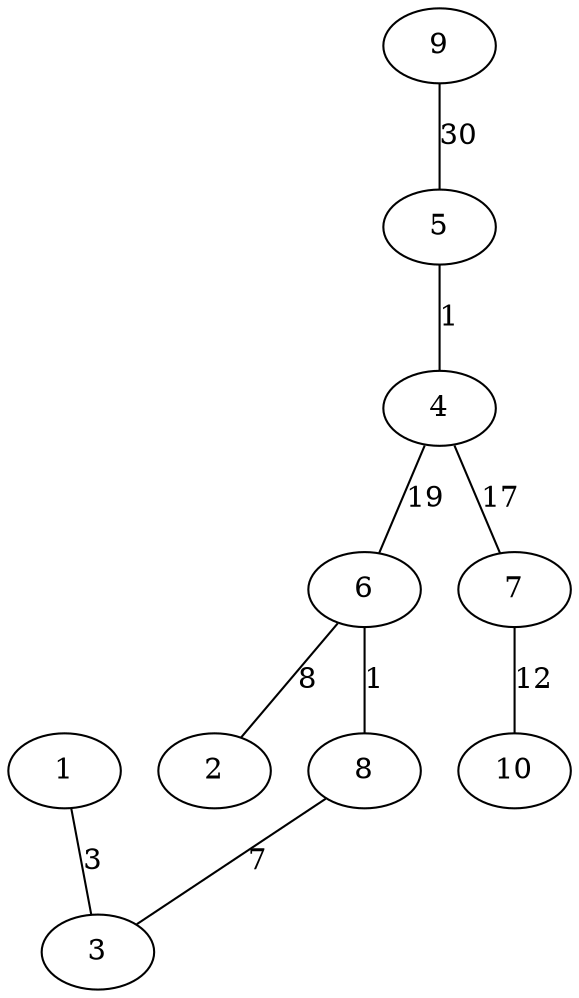 graph G_1_MST {
    6;
    2;
    7;
    10;
    8;
    4;
    5;
    9;
    3;
    1;
    6 -- 2 [label="8"];
    7 -- 10 [label="12"];
    6 -- 8 [label="1"];
    4 -- 6 [label="19"];
    5 -- 4 [label="1"];
    9 -- 5 [label="30"];
    8 -- 3 [label="7"];
    1 -- 3 [label="3"];
    4 -- 7 [label="17"];
}